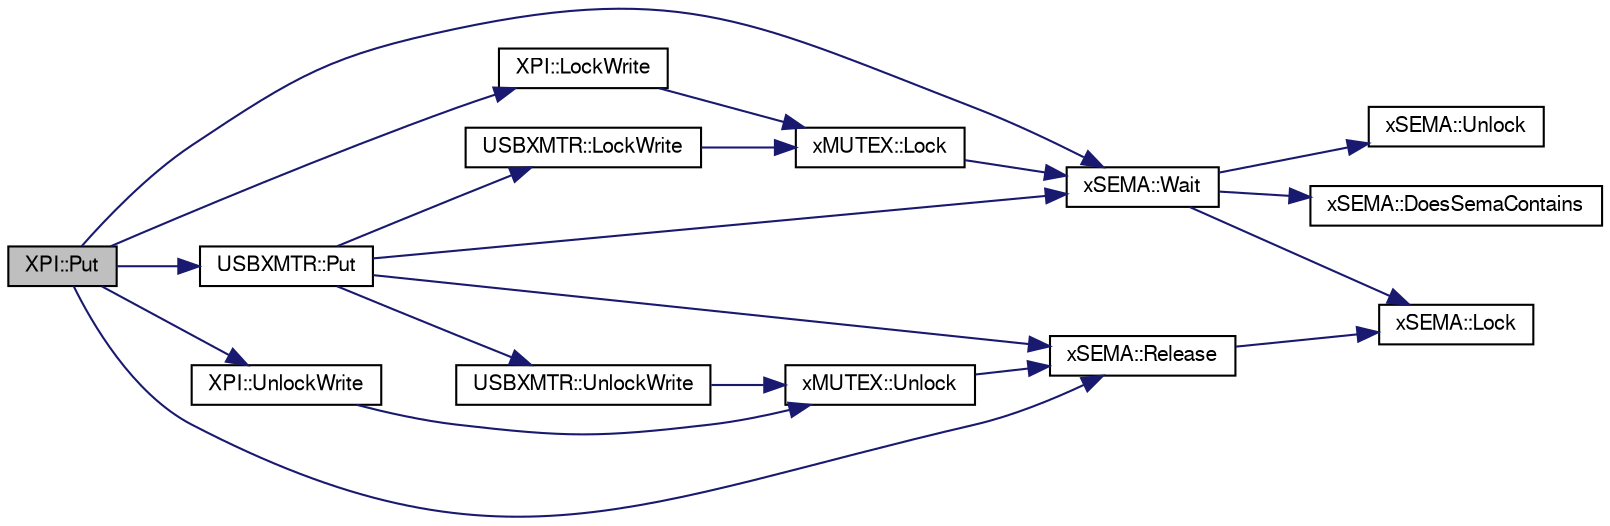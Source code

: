 digraph G
{
  bgcolor="transparent";
  edge [fontname="FreeSans",fontsize=10,labelfontname="FreeSans",labelfontsize=10];
  node [fontname="FreeSans",fontsize=10,shape=record];
  rankdir=LR;
  Node1 [label="XPI::Put",height=0.2,width=0.4,color="black", fillcolor="grey75", style="filled" fontcolor="black"];
  Node1 -> Node2 [color="midnightblue",fontsize=10,style="solid",fontname="FreeSans"];
  Node2 [label="XPI::LockWrite",height=0.2,width=0.4,color="black",URL="$class_x_p_i.html#10ba209398cb347a1f3fced4902037ec"];
  Node2 -> Node3 [color="midnightblue",fontsize=10,style="solid",fontname="FreeSans"];
  Node3 [label="xMUTEX::Lock",height=0.2,width=0.4,color="black",URL="$classx_m_u_t_e_x.html#529d57424fe4f58d9a13dea66e40ecfa"];
  Node3 -> Node4 [color="midnightblue",fontsize=10,style="solid",fontname="FreeSans"];
  Node4 [label="xSEMA::Wait",height=0.2,width=0.4,color="black",URL="$classx_s_e_m_a.html#d398bc33f1c28f28c33ce1796b0e4ca7"];
  Node4 -> Node5 [color="midnightblue",fontsize=10,style="solid",fontname="FreeSans"];
  Node5 [label="xSEMA::DoesSemaContains",height=0.2,width=0.4,color="black",URL="$classx_s_e_m_a.html#b04acaa143ecfad200784197b075a8a8"];
  Node4 -> Node6 [color="midnightblue",fontsize=10,style="solid",fontname="FreeSans"];
  Node6 [label="xSEMA::Lock",height=0.2,width=0.4,color="black",URL="$classx_s_e_m_a.html#f672373f4e74bc17689036721587a6f1"];
  Node4 -> Node7 [color="midnightblue",fontsize=10,style="solid",fontname="FreeSans"];
  Node7 [label="xSEMA::Unlock",height=0.2,width=0.4,color="black",URL="$classx_s_e_m_a.html#b2457b1a08f5ef2bc40524d0e2c306bc"];
  Node1 -> Node8 [color="midnightblue",fontsize=10,style="solid",fontname="FreeSans"];
  Node8 [label="USBXMTR::Put",height=0.2,width=0.4,color="black",URL="$class_u_s_b_x_m_t_r.html#149d280fef7548a52d67fcb5c5ac3ea6"];
  Node8 -> Node9 [color="midnightblue",fontsize=10,style="solid",fontname="FreeSans"];
  Node9 [label="USBXMTR::LockWrite",height=0.2,width=0.4,color="black",URL="$class_u_s_b_x_m_t_r.html#70384f142454df09c3600680cff40274"];
  Node9 -> Node3 [color="midnightblue",fontsize=10,style="solid",fontname="FreeSans"];
  Node8 -> Node10 [color="midnightblue",fontsize=10,style="solid",fontname="FreeSans"];
  Node10 [label="xSEMA::Release",height=0.2,width=0.4,color="black",URL="$classx_s_e_m_a.html#21e114e5918da00fc1d5ce9b285f5e2b"];
  Node10 -> Node6 [color="midnightblue",fontsize=10,style="solid",fontname="FreeSans"];
  Node8 -> Node11 [color="midnightblue",fontsize=10,style="solid",fontname="FreeSans"];
  Node11 [label="USBXMTR::UnlockWrite",height=0.2,width=0.4,color="black",URL="$class_u_s_b_x_m_t_r.html#421fa0d0a2a7d807d6d9c84b6e0304f8"];
  Node11 -> Node12 [color="midnightblue",fontsize=10,style="solid",fontname="FreeSans"];
  Node12 [label="xMUTEX::Unlock",height=0.2,width=0.4,color="black",URL="$classx_m_u_t_e_x.html#5f693de60fd054e78ef201118bc54a5f"];
  Node12 -> Node10 [color="midnightblue",fontsize=10,style="solid",fontname="FreeSans"];
  Node8 -> Node4 [color="midnightblue",fontsize=10,style="solid",fontname="FreeSans"];
  Node1 -> Node10 [color="midnightblue",fontsize=10,style="solid",fontname="FreeSans"];
  Node1 -> Node13 [color="midnightblue",fontsize=10,style="solid",fontname="FreeSans"];
  Node13 [label="XPI::UnlockWrite",height=0.2,width=0.4,color="black",URL="$class_x_p_i.html#e9f57b4e990c6c60eadde6432632a0f2"];
  Node13 -> Node12 [color="midnightblue",fontsize=10,style="solid",fontname="FreeSans"];
  Node1 -> Node4 [color="midnightblue",fontsize=10,style="solid",fontname="FreeSans"];
}
